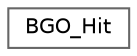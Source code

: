 digraph "Graphical Class Hierarchy"
{
 // LATEX_PDF_SIZE
  bgcolor="transparent";
  edge [fontname=Helvetica,fontsize=10,labelfontname=Helvetica,labelfontsize=10];
  node [fontname=Helvetica,fontsize=10,shape=box,height=0.2,width=0.4];
  rankdir="LR";
  Node0 [id="Node000000",label="BGO_Hit",height=0.2,width=0.4,color="grey40", fillcolor="white", style="filled",URL="$utils_8hpp.html#struct_b_g_o___hit",tooltip=" "];
}

